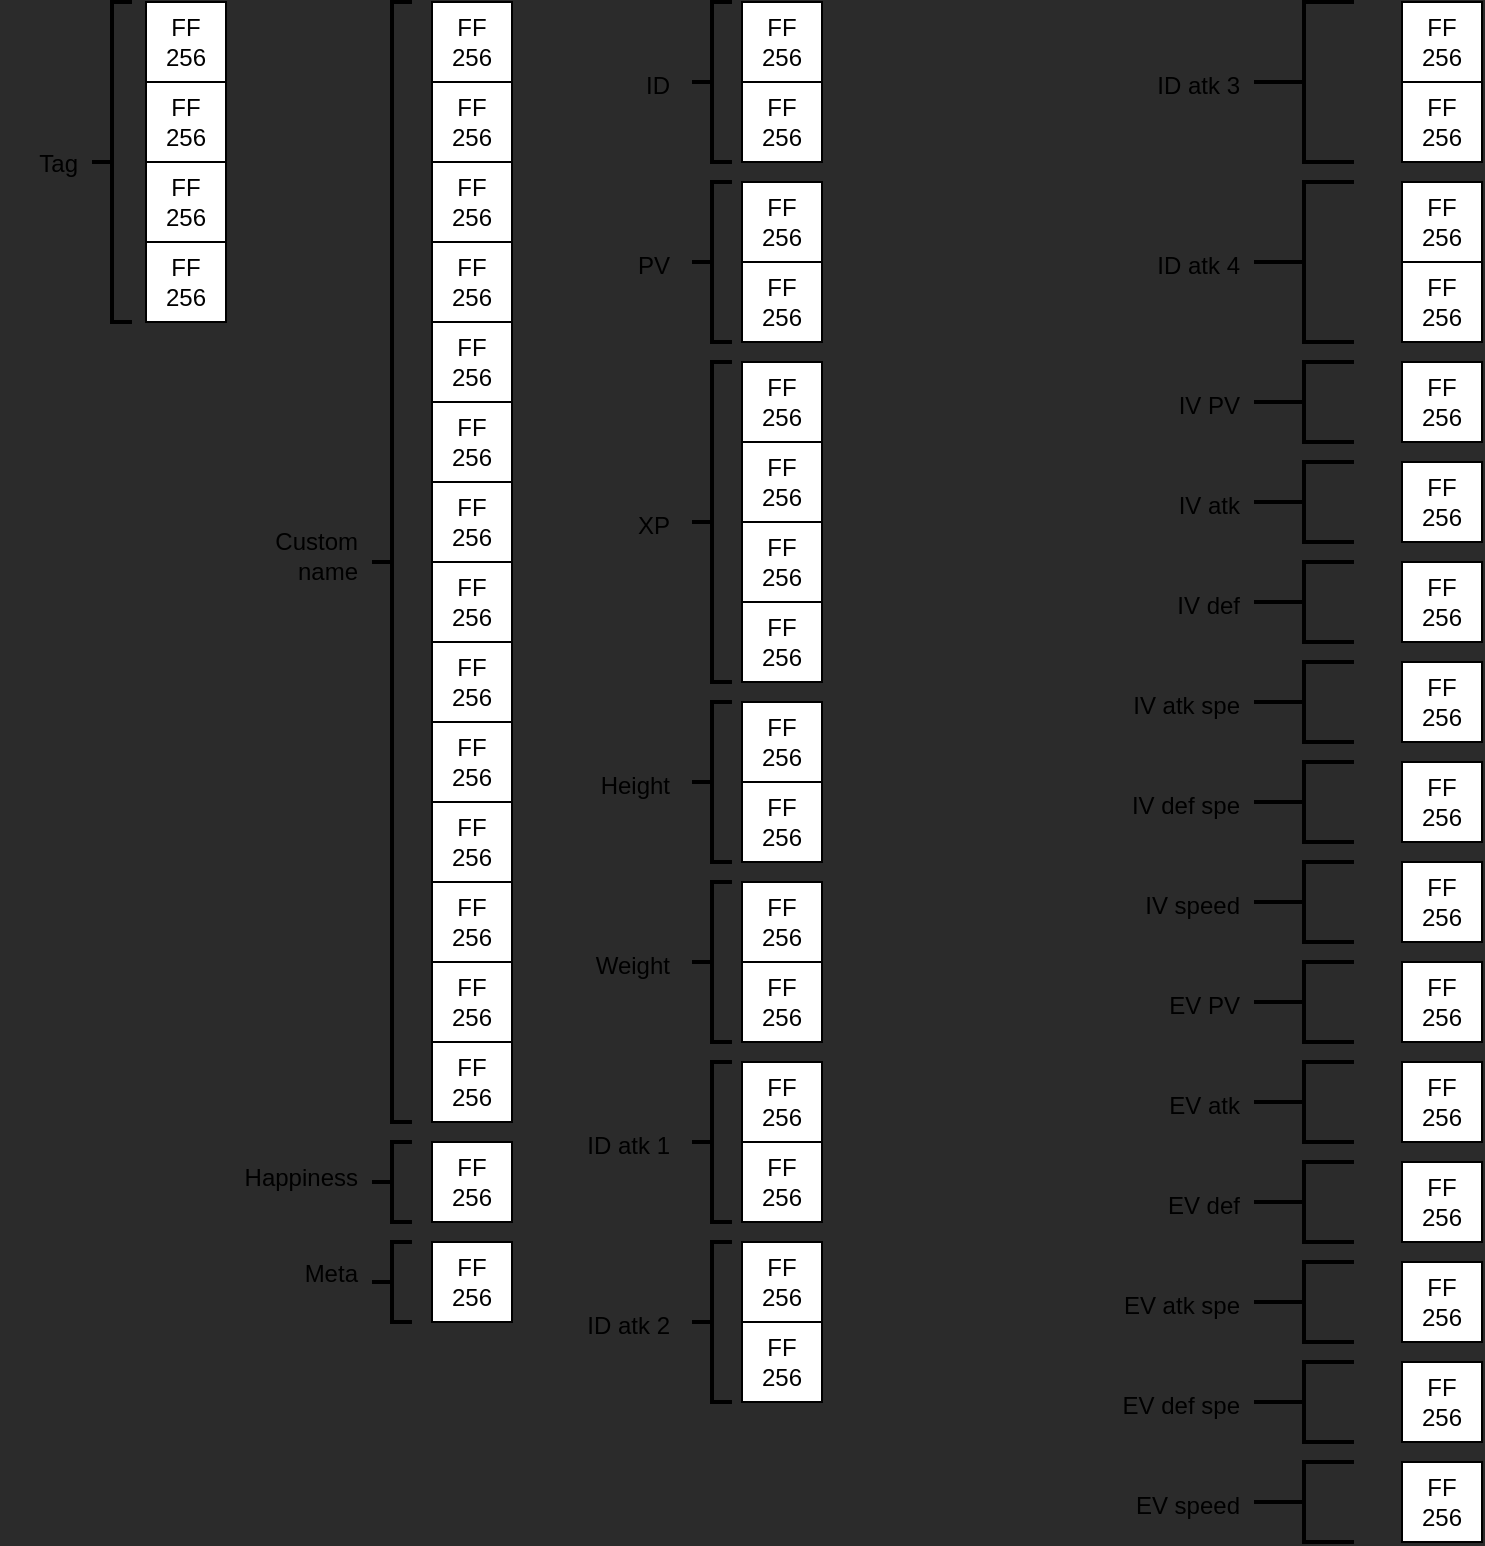<mxfile version="22.1.16" type="device">
  <diagram name="Page-1" id="fNJxJ_ZL7ugiNUzL1Xjg">
    <mxGraphModel dx="2840" dy="1407" grid="1" gridSize="10" guides="1" tooltips="1" connect="1" arrows="1" fold="1" page="0" pageScale="1" pageWidth="827" pageHeight="1169" background="#2b2b2b" math="0" shadow="0">
      <root>
        <mxCell id="0" />
        <mxCell id="1" parent="0" />
        <mxCell id="mfL0TyV-P2WpPhHrdN5V-8" value="FF&lt;br&gt;256" style="whiteSpace=wrap;html=1;aspect=fixed;labelBackgroundColor=none;" parent="1" vertex="1">
          <mxGeometry x="150" y="170" width="40" height="40" as="geometry" />
        </mxCell>
        <mxCell id="mfL0TyV-P2WpPhHrdN5V-9" value="FF&lt;br&gt;256" style="whiteSpace=wrap;html=1;aspect=fixed;labelBackgroundColor=none;" parent="1" vertex="1">
          <mxGeometry x="150" y="210" width="40" height="40" as="geometry" />
        </mxCell>
        <mxCell id="mfL0TyV-P2WpPhHrdN5V-10" value="FF&lt;br&gt;256" style="whiteSpace=wrap;html=1;aspect=fixed;labelBackgroundColor=none;" parent="1" vertex="1">
          <mxGeometry x="150" y="250" width="40" height="40" as="geometry" />
        </mxCell>
        <mxCell id="mfL0TyV-P2WpPhHrdN5V-11" value="FF&lt;br&gt;256" style="whiteSpace=wrap;html=1;aspect=fixed;labelBackgroundColor=none;" parent="1" vertex="1">
          <mxGeometry x="150" y="290" width="40" height="40" as="geometry" />
        </mxCell>
        <mxCell id="mfL0TyV-P2WpPhHrdN5V-16" value="FF&lt;br&gt;256" style="whiteSpace=wrap;html=1;aspect=fixed;labelBackgroundColor=none;" parent="1" vertex="1">
          <mxGeometry x="150" y="330" width="40" height="40" as="geometry" />
        </mxCell>
        <mxCell id="mfL0TyV-P2WpPhHrdN5V-17" value="FF&lt;br&gt;256" style="whiteSpace=wrap;html=1;aspect=fixed;labelBackgroundColor=none;" parent="1" vertex="1">
          <mxGeometry x="150" y="370" width="40" height="40" as="geometry" />
        </mxCell>
        <mxCell id="mfL0TyV-P2WpPhHrdN5V-18" value="FF&lt;br&gt;256" style="whiteSpace=wrap;html=1;aspect=fixed;labelBackgroundColor=none;" parent="1" vertex="1">
          <mxGeometry x="150" y="410" width="40" height="40" as="geometry" />
        </mxCell>
        <mxCell id="mfL0TyV-P2WpPhHrdN5V-19" value="FF&lt;br&gt;256" style="whiteSpace=wrap;html=1;aspect=fixed;labelBackgroundColor=none;" parent="1" vertex="1">
          <mxGeometry x="150" y="450" width="40" height="40" as="geometry" />
        </mxCell>
        <mxCell id="mfL0TyV-P2WpPhHrdN5V-20" value="FF&lt;br&gt;256" style="whiteSpace=wrap;html=1;aspect=fixed;labelBackgroundColor=none;" parent="1" vertex="1">
          <mxGeometry x="150" y="490" width="40" height="40" as="geometry" />
        </mxCell>
        <mxCell id="mfL0TyV-P2WpPhHrdN5V-21" value="FF&lt;br&gt;256" style="whiteSpace=wrap;html=1;aspect=fixed;labelBackgroundColor=none;" parent="1" vertex="1">
          <mxGeometry x="150" y="530" width="40" height="40" as="geometry" />
        </mxCell>
        <mxCell id="mfL0TyV-P2WpPhHrdN5V-22" value="FF&lt;br&gt;256" style="whiteSpace=wrap;html=1;aspect=fixed;labelBackgroundColor=none;" parent="1" vertex="1">
          <mxGeometry x="150" y="580" width="40" height="40" as="geometry" />
        </mxCell>
        <mxCell id="mfL0TyV-P2WpPhHrdN5V-23" value="FF&lt;br&gt;256" style="whiteSpace=wrap;html=1;aspect=fixed;labelBackgroundColor=none;" parent="1" vertex="1">
          <mxGeometry x="150" y="630" width="40" height="40" as="geometry" />
        </mxCell>
        <mxCell id="mfL0TyV-P2WpPhHrdN5V-24" value="" style="strokeWidth=2;html=1;shape=mxgraph.flowchart.annotation_2;align=left;labelPosition=right;pointerEvents=1;labelBackgroundColor=none;" parent="1" vertex="1">
          <mxGeometry x="120" y="10" width="20" height="560" as="geometry" />
        </mxCell>
        <mxCell id="mfL0TyV-P2WpPhHrdN5V-25" value="Custom&lt;br style=&quot;font-size: 12px;&quot;&gt;name" style="text;html=1;align=right;verticalAlign=middle;resizable=0;points=[];autosize=1;strokeColor=none;fillColor=none;labelBackgroundColor=none;fontSize=12;" parent="1" vertex="1">
          <mxGeometry x="54" y="266.75" width="60" height="40" as="geometry" />
        </mxCell>
        <mxCell id="mfL0TyV-P2WpPhHrdN5V-26" value="FF&lt;br&gt;256" style="whiteSpace=wrap;html=1;aspect=fixed;labelBackgroundColor=none;" parent="1" vertex="1">
          <mxGeometry x="305" y="10" width="40" height="40" as="geometry" />
        </mxCell>
        <mxCell id="mfL0TyV-P2WpPhHrdN5V-27" value="FF&lt;br&gt;256" style="whiteSpace=wrap;html=1;aspect=fixed;labelBackgroundColor=none;" parent="1" vertex="1">
          <mxGeometry x="305" y="50" width="40" height="40" as="geometry" />
        </mxCell>
        <mxCell id="mfL0TyV-P2WpPhHrdN5V-28" value="" style="strokeWidth=2;html=1;shape=mxgraph.flowchart.annotation_2;align=left;labelPosition=right;pointerEvents=1;labelBackgroundColor=none;" parent="1" vertex="1">
          <mxGeometry x="280" y="10" width="20" height="80" as="geometry" />
        </mxCell>
        <mxCell id="mfL0TyV-P2WpPhHrdN5V-29" value="ID" style="text;html=1;align=right;verticalAlign=middle;resizable=0;points=[];autosize=1;strokeColor=none;fillColor=none;labelBackgroundColor=none;fontSize=12;" parent="1" vertex="1">
          <mxGeometry x="230" y="37" width="40" height="30" as="geometry" />
        </mxCell>
        <mxCell id="mfL0TyV-P2WpPhHrdN5V-30" value="FF&lt;br&gt;256" style="whiteSpace=wrap;html=1;aspect=fixed;labelBackgroundColor=none;" parent="1" vertex="1">
          <mxGeometry x="305" y="100" width="40" height="40" as="geometry" />
        </mxCell>
        <mxCell id="mfL0TyV-P2WpPhHrdN5V-31" value="FF&lt;br&gt;256" style="whiteSpace=wrap;html=1;aspect=fixed;labelBackgroundColor=none;" parent="1" vertex="1">
          <mxGeometry x="305" y="140" width="40" height="40" as="geometry" />
        </mxCell>
        <mxCell id="mfL0TyV-P2WpPhHrdN5V-32" value="" style="strokeWidth=2;html=1;shape=mxgraph.flowchart.annotation_2;align=left;labelPosition=right;pointerEvents=1;labelBackgroundColor=none;" parent="1" vertex="1">
          <mxGeometry x="280" y="100" width="20" height="80" as="geometry" />
        </mxCell>
        <mxCell id="mfL0TyV-P2WpPhHrdN5V-33" value="PV" style="text;html=1;align=right;verticalAlign=middle;resizable=0;points=[];autosize=1;strokeColor=none;fillColor=none;labelBackgroundColor=none;fontSize=12;" parent="1" vertex="1">
          <mxGeometry x="230" y="127" width="40" height="30" as="geometry" />
        </mxCell>
        <mxCell id="mfL0TyV-P2WpPhHrdN5V-34" value="FF&lt;br&gt;256" style="whiteSpace=wrap;html=1;aspect=fixed;labelBackgroundColor=none;" parent="1" vertex="1">
          <mxGeometry x="305" y="190" width="40" height="40" as="geometry" />
        </mxCell>
        <mxCell id="mfL0TyV-P2WpPhHrdN5V-35" value="FF&lt;br&gt;256" style="whiteSpace=wrap;html=1;aspect=fixed;labelBackgroundColor=none;" parent="1" vertex="1">
          <mxGeometry x="305" y="230" width="40" height="40" as="geometry" />
        </mxCell>
        <mxCell id="mfL0TyV-P2WpPhHrdN5V-36" value="" style="strokeWidth=2;html=1;shape=mxgraph.flowchart.annotation_2;align=left;labelPosition=right;pointerEvents=1;labelBackgroundColor=none;" parent="1" vertex="1">
          <mxGeometry x="280" y="190" width="20" height="160" as="geometry" />
        </mxCell>
        <mxCell id="mfL0TyV-P2WpPhHrdN5V-37" value="XP" style="text;html=1;align=right;verticalAlign=middle;resizable=0;points=[];autosize=1;strokeColor=none;fillColor=none;labelBackgroundColor=none;fontSize=12;" parent="1" vertex="1">
          <mxGeometry x="230" y="257" width="40" height="30" as="geometry" />
        </mxCell>
        <mxCell id="mfL0TyV-P2WpPhHrdN5V-38" value="FF&lt;br&gt;256" style="whiteSpace=wrap;html=1;aspect=fixed;labelBackgroundColor=none;" parent="1" vertex="1">
          <mxGeometry x="305" y="270" width="40" height="40" as="geometry" />
        </mxCell>
        <mxCell id="mfL0TyV-P2WpPhHrdN5V-39" value="FF&lt;br&gt;256" style="whiteSpace=wrap;html=1;aspect=fixed;labelBackgroundColor=none;" parent="1" vertex="1">
          <mxGeometry x="305" y="310" width="40" height="40" as="geometry" />
        </mxCell>
        <mxCell id="mfL0TyV-P2WpPhHrdN5V-40" value="FF&lt;br&gt;256" style="whiteSpace=wrap;html=1;aspect=fixed;labelBackgroundColor=none;" parent="1" vertex="1">
          <mxGeometry x="305" y="360" width="40" height="40" as="geometry" />
        </mxCell>
        <mxCell id="mfL0TyV-P2WpPhHrdN5V-41" value="FF&lt;br&gt;256" style="whiteSpace=wrap;html=1;aspect=fixed;labelBackgroundColor=none;" parent="1" vertex="1">
          <mxGeometry x="305" y="400" width="40" height="40" as="geometry" />
        </mxCell>
        <mxCell id="mfL0TyV-P2WpPhHrdN5V-42" value="" style="strokeWidth=2;html=1;shape=mxgraph.flowchart.annotation_2;align=left;labelPosition=right;pointerEvents=1;labelBackgroundColor=none;" parent="1" vertex="1">
          <mxGeometry x="280" y="360" width="20" height="80" as="geometry" />
        </mxCell>
        <mxCell id="mfL0TyV-P2WpPhHrdN5V-43" value="Height" style="text;html=1;align=right;verticalAlign=middle;resizable=0;points=[];autosize=1;strokeColor=none;fillColor=none;labelBackgroundColor=none;fontSize=12;" parent="1" vertex="1">
          <mxGeometry x="210" y="387" width="60" height="30" as="geometry" />
        </mxCell>
        <mxCell id="mfL0TyV-P2WpPhHrdN5V-44" value="FF&lt;br&gt;256" style="whiteSpace=wrap;html=1;aspect=fixed;labelBackgroundColor=none;" parent="1" vertex="1">
          <mxGeometry x="305" y="450" width="40" height="40" as="geometry" />
        </mxCell>
        <mxCell id="mfL0TyV-P2WpPhHrdN5V-45" value="FF&lt;br&gt;256" style="whiteSpace=wrap;html=1;aspect=fixed;labelBackgroundColor=none;" parent="1" vertex="1">
          <mxGeometry x="305" y="490" width="40" height="40" as="geometry" />
        </mxCell>
        <mxCell id="mfL0TyV-P2WpPhHrdN5V-46" value="" style="strokeWidth=2;html=1;shape=mxgraph.flowchart.annotation_2;align=left;labelPosition=right;pointerEvents=1;labelBackgroundColor=none;" parent="1" vertex="1">
          <mxGeometry x="280" y="450" width="20" height="80" as="geometry" />
        </mxCell>
        <mxCell id="mfL0TyV-P2WpPhHrdN5V-47" value="Weight" style="text;html=1;align=right;verticalAlign=middle;resizable=0;points=[];autosize=1;strokeColor=none;fillColor=none;labelBackgroundColor=none;fontSize=12;" parent="1" vertex="1">
          <mxGeometry x="210" y="477" width="60" height="30" as="geometry" />
        </mxCell>
        <mxCell id="mfL0TyV-P2WpPhHrdN5V-48" value="FF&lt;br&gt;256" style="whiteSpace=wrap;html=1;aspect=fixed;labelBackgroundColor=none;" parent="1" vertex="1">
          <mxGeometry x="305" y="540" width="40" height="40" as="geometry" />
        </mxCell>
        <mxCell id="mfL0TyV-P2WpPhHrdN5V-49" value="FF&lt;br&gt;256" style="whiteSpace=wrap;html=1;aspect=fixed;labelBackgroundColor=none;" parent="1" vertex="1">
          <mxGeometry x="305" y="580" width="40" height="40" as="geometry" />
        </mxCell>
        <mxCell id="mfL0TyV-P2WpPhHrdN5V-50" value="" style="strokeWidth=2;html=1;shape=mxgraph.flowchart.annotation_2;align=left;labelPosition=right;pointerEvents=1;labelBackgroundColor=none;" parent="1" vertex="1">
          <mxGeometry x="280" y="540" width="20" height="80" as="geometry" />
        </mxCell>
        <mxCell id="mfL0TyV-P2WpPhHrdN5V-51" value="ID atk 1" style="text;html=1;align=right;verticalAlign=middle;resizable=0;points=[];autosize=1;strokeColor=none;fillColor=none;labelBackgroundColor=none;fontSize=12;" parent="1" vertex="1">
          <mxGeometry x="210" y="567" width="60" height="30" as="geometry" />
        </mxCell>
        <mxCell id="mfL0TyV-P2WpPhHrdN5V-52" value="FF&lt;br&gt;256" style="whiteSpace=wrap;html=1;aspect=fixed;labelBackgroundColor=none;" parent="1" vertex="1">
          <mxGeometry x="305" y="630" width="40" height="40" as="geometry" />
        </mxCell>
        <mxCell id="mfL0TyV-P2WpPhHrdN5V-53" value="FF&lt;br&gt;256" style="whiteSpace=wrap;html=1;aspect=fixed;labelBackgroundColor=none;" parent="1" vertex="1">
          <mxGeometry x="305" y="670" width="40" height="40" as="geometry" />
        </mxCell>
        <mxCell id="mfL0TyV-P2WpPhHrdN5V-54" value="" style="strokeWidth=2;html=1;shape=mxgraph.flowchart.annotation_2;align=left;labelPosition=right;pointerEvents=1;labelBackgroundColor=none;" parent="1" vertex="1">
          <mxGeometry x="280" y="630" width="20" height="80" as="geometry" />
        </mxCell>
        <mxCell id="mfL0TyV-P2WpPhHrdN5V-55" value="ID atk 2" style="text;html=1;align=right;verticalAlign=middle;resizable=0;points=[];autosize=1;strokeColor=none;fillColor=none;labelBackgroundColor=none;fontSize=12;" parent="1" vertex="1">
          <mxGeometry x="210" y="657" width="60" height="30" as="geometry" />
        </mxCell>
        <mxCell id="mfL0TyV-P2WpPhHrdN5V-56" value="FF&lt;br&gt;256" style="whiteSpace=wrap;html=1;aspect=fixed;labelBackgroundColor=none;" parent="1" vertex="1">
          <mxGeometry x="635" y="10" width="40" height="40" as="geometry" />
        </mxCell>
        <mxCell id="mfL0TyV-P2WpPhHrdN5V-57" value="FF&lt;br&gt;256" style="whiteSpace=wrap;html=1;aspect=fixed;labelBackgroundColor=none;" parent="1" vertex="1">
          <mxGeometry x="635" y="50" width="40" height="40" as="geometry" />
        </mxCell>
        <mxCell id="mfL0TyV-P2WpPhHrdN5V-58" value="" style="strokeWidth=2;html=1;shape=mxgraph.flowchart.annotation_2;align=left;labelPosition=right;pointerEvents=1;labelBackgroundColor=none;" parent="1" vertex="1">
          <mxGeometry x="561" y="10" width="50" height="80" as="geometry" />
        </mxCell>
        <mxCell id="mfL0TyV-P2WpPhHrdN5V-59" value="ID atk 3" style="text;html=1;align=right;verticalAlign=middle;resizable=0;points=[];autosize=1;strokeColor=none;fillColor=none;labelBackgroundColor=none;fontSize=12;" parent="1" vertex="1">
          <mxGeometry x="495" y="37" width="60" height="30" as="geometry" />
        </mxCell>
        <mxCell id="mfL0TyV-P2WpPhHrdN5V-60" value="FF&lt;br&gt;256" style="whiteSpace=wrap;html=1;aspect=fixed;labelBackgroundColor=none;" parent="1" vertex="1">
          <mxGeometry x="635" y="100" width="40" height="40" as="geometry" />
        </mxCell>
        <mxCell id="mfL0TyV-P2WpPhHrdN5V-61" value="FF&lt;br&gt;256" style="whiteSpace=wrap;html=1;aspect=fixed;labelBackgroundColor=none;" parent="1" vertex="1">
          <mxGeometry x="635" y="140" width="40" height="40" as="geometry" />
        </mxCell>
        <mxCell id="mfL0TyV-P2WpPhHrdN5V-62" value="" style="strokeWidth=2;html=1;shape=mxgraph.flowchart.annotation_2;align=left;labelPosition=right;pointerEvents=1;labelBackgroundColor=none;" parent="1" vertex="1">
          <mxGeometry x="561" y="100" width="50" height="80" as="geometry" />
        </mxCell>
        <mxCell id="mfL0TyV-P2WpPhHrdN5V-63" value="ID atk 4" style="text;html=1;align=right;verticalAlign=middle;resizable=0;points=[];autosize=1;strokeColor=none;fillColor=none;labelBackgroundColor=none;fontSize=12;" parent="1" vertex="1">
          <mxGeometry x="495" y="127" width="60" height="30" as="geometry" />
        </mxCell>
        <mxCell id="mfL0TyV-P2WpPhHrdN5V-64" value="FF&lt;br&gt;256" style="whiteSpace=wrap;html=1;aspect=fixed;labelBackgroundColor=none;" parent="1" vertex="1">
          <mxGeometry x="635" y="190" width="40" height="40" as="geometry" />
        </mxCell>
        <mxCell id="mfL0TyV-P2WpPhHrdN5V-66" value="" style="strokeWidth=2;html=1;shape=mxgraph.flowchart.annotation_2;align=left;labelPosition=right;pointerEvents=1;labelBackgroundColor=none;" parent="1" vertex="1">
          <mxGeometry x="561" y="190" width="50" height="40" as="geometry" />
        </mxCell>
        <mxCell id="mfL0TyV-P2WpPhHrdN5V-67" value="IV PV" style="text;html=1;align=right;verticalAlign=middle;resizable=0;points=[];autosize=1;strokeColor=none;fillColor=none;labelBackgroundColor=none;fontSize=12;" parent="1" vertex="1">
          <mxGeometry x="505" y="197" width="50" height="30" as="geometry" />
        </mxCell>
        <mxCell id="mfL0TyV-P2WpPhHrdN5V-68" value="FF&lt;br&gt;256" style="whiteSpace=wrap;html=1;aspect=fixed;labelBackgroundColor=none;" parent="1" vertex="1">
          <mxGeometry x="635" y="240" width="40" height="40" as="geometry" />
        </mxCell>
        <mxCell id="mfL0TyV-P2WpPhHrdN5V-69" value="" style="strokeWidth=2;html=1;shape=mxgraph.flowchart.annotation_2;align=left;labelPosition=right;pointerEvents=1;labelBackgroundColor=none;" parent="1" vertex="1">
          <mxGeometry x="561" y="240" width="50" height="40" as="geometry" />
        </mxCell>
        <mxCell id="mfL0TyV-P2WpPhHrdN5V-70" value="IV atk" style="text;html=1;align=right;verticalAlign=middle;resizable=0;points=[];autosize=1;strokeColor=none;fillColor=none;labelBackgroundColor=none;fontSize=12;" parent="1" vertex="1">
          <mxGeometry x="505" y="247" width="50" height="30" as="geometry" />
        </mxCell>
        <mxCell id="mfL0TyV-P2WpPhHrdN5V-71" value="FF&lt;br&gt;256" style="whiteSpace=wrap;html=1;aspect=fixed;labelBackgroundColor=none;" parent="1" vertex="1">
          <mxGeometry x="635" y="290" width="40" height="40" as="geometry" />
        </mxCell>
        <mxCell id="mfL0TyV-P2WpPhHrdN5V-72" value="" style="strokeWidth=2;html=1;shape=mxgraph.flowchart.annotation_2;align=left;labelPosition=right;pointerEvents=1;labelBackgroundColor=none;" parent="1" vertex="1">
          <mxGeometry x="561" y="290" width="50" height="40" as="geometry" />
        </mxCell>
        <mxCell id="mfL0TyV-P2WpPhHrdN5V-73" value="IV def" style="text;html=1;align=right;verticalAlign=middle;resizable=0;points=[];autosize=1;strokeColor=none;fillColor=none;labelBackgroundColor=none;fontSize=12;" parent="1" vertex="1">
          <mxGeometry x="505" y="297" width="50" height="30" as="geometry" />
        </mxCell>
        <mxCell id="mfL0TyV-P2WpPhHrdN5V-78" value="FF&lt;br&gt;256" style="whiteSpace=wrap;html=1;aspect=fixed;labelBackgroundColor=none;" parent="1" vertex="1">
          <mxGeometry x="635" y="340" width="40" height="40" as="geometry" />
        </mxCell>
        <mxCell id="mfL0TyV-P2WpPhHrdN5V-79" value="" style="strokeWidth=2;html=1;shape=mxgraph.flowchart.annotation_2;align=left;labelPosition=right;pointerEvents=1;labelBackgroundColor=none;" parent="1" vertex="1">
          <mxGeometry x="561" y="340" width="50" height="40" as="geometry" />
        </mxCell>
        <mxCell id="mfL0TyV-P2WpPhHrdN5V-80" value="IV atk spe" style="text;html=1;align=right;verticalAlign=middle;resizable=0;points=[];autosize=1;strokeColor=none;fillColor=none;labelBackgroundColor=none;fontSize=12;" parent="1" vertex="1">
          <mxGeometry x="475" y="347" width="80" height="30" as="geometry" />
        </mxCell>
        <mxCell id="mfL0TyV-P2WpPhHrdN5V-81" value="FF&lt;br&gt;256" style="whiteSpace=wrap;html=1;aspect=fixed;labelBackgroundColor=none;" parent="1" vertex="1">
          <mxGeometry x="635" y="390" width="40" height="40" as="geometry" />
        </mxCell>
        <mxCell id="mfL0TyV-P2WpPhHrdN5V-82" value="" style="strokeWidth=2;html=1;shape=mxgraph.flowchart.annotation_2;align=left;labelPosition=right;pointerEvents=1;labelBackgroundColor=none;" parent="1" vertex="1">
          <mxGeometry x="561" y="390" width="50" height="40" as="geometry" />
        </mxCell>
        <mxCell id="mfL0TyV-P2WpPhHrdN5V-83" value="IV def spe" style="text;html=1;align=right;verticalAlign=middle;resizable=0;points=[];autosize=1;strokeColor=none;fillColor=none;labelBackgroundColor=none;fontSize=12;" parent="1" vertex="1">
          <mxGeometry x="475" y="397" width="80" height="30" as="geometry" />
        </mxCell>
        <mxCell id="mfL0TyV-P2WpPhHrdN5V-84" value="FF&lt;br&gt;256" style="whiteSpace=wrap;html=1;aspect=fixed;labelBackgroundColor=none;" parent="1" vertex="1">
          <mxGeometry x="635" y="440" width="40" height="40" as="geometry" />
        </mxCell>
        <mxCell id="mfL0TyV-P2WpPhHrdN5V-85" value="" style="strokeWidth=2;html=1;shape=mxgraph.flowchart.annotation_2;align=left;labelPosition=right;pointerEvents=1;labelBackgroundColor=none;" parent="1" vertex="1">
          <mxGeometry x="561" y="440" width="50" height="40" as="geometry" />
        </mxCell>
        <mxCell id="mfL0TyV-P2WpPhHrdN5V-86" value="IV speed" style="text;html=1;align=right;verticalAlign=middle;resizable=0;points=[];autosize=1;strokeColor=none;fillColor=none;labelBackgroundColor=none;fontSize=12;" parent="1" vertex="1">
          <mxGeometry x="485" y="447" width="70" height="30" as="geometry" />
        </mxCell>
        <mxCell id="mfL0TyV-P2WpPhHrdN5V-87" value="FF&lt;br&gt;256" style="whiteSpace=wrap;html=1;aspect=fixed;labelBackgroundColor=none;" parent="1" vertex="1">
          <mxGeometry x="635" y="490" width="40" height="40" as="geometry" />
        </mxCell>
        <mxCell id="mfL0TyV-P2WpPhHrdN5V-88" value="" style="strokeWidth=2;html=1;shape=mxgraph.flowchart.annotation_2;align=left;labelPosition=right;pointerEvents=1;labelBackgroundColor=none;" parent="1" vertex="1">
          <mxGeometry x="561" y="490" width="50" height="40" as="geometry" />
        </mxCell>
        <mxCell id="mfL0TyV-P2WpPhHrdN5V-89" value="EV PV" style="text;html=1;align=right;verticalAlign=middle;resizable=0;points=[];autosize=1;strokeColor=none;fillColor=none;labelBackgroundColor=none;fontSize=12;" parent="1" vertex="1">
          <mxGeometry x="495" y="497" width="60" height="30" as="geometry" />
        </mxCell>
        <mxCell id="mfL0TyV-P2WpPhHrdN5V-90" value="FF&lt;br&gt;256" style="whiteSpace=wrap;html=1;aspect=fixed;labelBackgroundColor=none;" parent="1" vertex="1">
          <mxGeometry x="635" y="540" width="40" height="40" as="geometry" />
        </mxCell>
        <mxCell id="mfL0TyV-P2WpPhHrdN5V-91" value="" style="strokeWidth=2;html=1;shape=mxgraph.flowchart.annotation_2;align=left;labelPosition=right;pointerEvents=1;labelBackgroundColor=none;" parent="1" vertex="1">
          <mxGeometry x="561" y="540" width="50" height="40" as="geometry" />
        </mxCell>
        <mxCell id="mfL0TyV-P2WpPhHrdN5V-92" value="EV atk" style="text;html=1;align=right;verticalAlign=middle;resizable=0;points=[];autosize=1;strokeColor=none;fillColor=none;labelBackgroundColor=none;fontSize=12;" parent="1" vertex="1">
          <mxGeometry x="495" y="547" width="60" height="30" as="geometry" />
        </mxCell>
        <mxCell id="mfL0TyV-P2WpPhHrdN5V-93" value="FF&lt;br&gt;256" style="whiteSpace=wrap;html=1;aspect=fixed;labelBackgroundColor=none;" parent="1" vertex="1">
          <mxGeometry x="635" y="590" width="40" height="40" as="geometry" />
        </mxCell>
        <mxCell id="mfL0TyV-P2WpPhHrdN5V-94" value="" style="strokeWidth=2;html=1;shape=mxgraph.flowchart.annotation_2;align=left;labelPosition=right;pointerEvents=1;labelBackgroundColor=none;" parent="1" vertex="1">
          <mxGeometry x="561" y="590" width="50" height="40" as="geometry" />
        </mxCell>
        <mxCell id="mfL0TyV-P2WpPhHrdN5V-95" value="EV def" style="text;html=1;align=right;verticalAlign=middle;resizable=0;points=[];autosize=1;strokeColor=none;fillColor=none;labelBackgroundColor=none;fontSize=12;" parent="1" vertex="1">
          <mxGeometry x="495" y="597" width="60" height="30" as="geometry" />
        </mxCell>
        <mxCell id="mfL0TyV-P2WpPhHrdN5V-96" value="FF&lt;br&gt;256" style="whiteSpace=wrap;html=1;aspect=fixed;labelBackgroundColor=none;" parent="1" vertex="1">
          <mxGeometry x="635" y="640" width="40" height="40" as="geometry" />
        </mxCell>
        <mxCell id="mfL0TyV-P2WpPhHrdN5V-97" value="" style="strokeWidth=2;html=1;shape=mxgraph.flowchart.annotation_2;align=left;labelPosition=right;pointerEvents=1;labelBackgroundColor=none;" parent="1" vertex="1">
          <mxGeometry x="561" y="640" width="50" height="40" as="geometry" />
        </mxCell>
        <mxCell id="mfL0TyV-P2WpPhHrdN5V-98" value="FF&lt;br&gt;256" style="whiteSpace=wrap;html=1;aspect=fixed;labelBackgroundColor=none;" parent="1" vertex="1">
          <mxGeometry x="635" y="690" width="40" height="40" as="geometry" />
        </mxCell>
        <mxCell id="mfL0TyV-P2WpPhHrdN5V-99" value="" style="strokeWidth=2;html=1;shape=mxgraph.flowchart.annotation_2;align=left;labelPosition=right;pointerEvents=1;labelBackgroundColor=none;" parent="1" vertex="1">
          <mxGeometry x="561" y="690" width="50" height="40" as="geometry" />
        </mxCell>
        <mxCell id="mfL0TyV-P2WpPhHrdN5V-100" value="FF&lt;br&gt;256" style="whiteSpace=wrap;html=1;aspect=fixed;labelBackgroundColor=none;" parent="1" vertex="1">
          <mxGeometry x="635" y="740" width="40" height="40" as="geometry" />
        </mxCell>
        <mxCell id="mfL0TyV-P2WpPhHrdN5V-101" value="" style="strokeWidth=2;html=1;shape=mxgraph.flowchart.annotation_2;align=left;labelPosition=right;pointerEvents=1;labelBackgroundColor=none;" parent="1" vertex="1">
          <mxGeometry x="561" y="740" width="50" height="40" as="geometry" />
        </mxCell>
        <mxCell id="mfL0TyV-P2WpPhHrdN5V-102" value="EV atk spe" style="text;html=1;align=right;verticalAlign=middle;resizable=0;points=[];autosize=1;strokeColor=none;fillColor=none;labelBackgroundColor=none;fontSize=12;" parent="1" vertex="1">
          <mxGeometry x="475" y="647" width="80" height="30" as="geometry" />
        </mxCell>
        <mxCell id="mfL0TyV-P2WpPhHrdN5V-103" value="EV def spe" style="text;html=1;align=right;verticalAlign=middle;resizable=0;points=[];autosize=1;strokeColor=none;fillColor=none;labelBackgroundColor=none;fontSize=12;" parent="1" vertex="1">
          <mxGeometry x="475" y="697" width="80" height="30" as="geometry" />
        </mxCell>
        <mxCell id="mfL0TyV-P2WpPhHrdN5V-104" value="EV speed" style="text;html=1;align=right;verticalAlign=middle;resizable=0;points=[];autosize=1;strokeColor=none;fillColor=none;labelBackgroundColor=none;fontSize=12;" parent="1" vertex="1">
          <mxGeometry x="475" y="747" width="80" height="30" as="geometry" />
        </mxCell>
        <mxCell id="EzLNX4KlcgkMV2vG-WTn-15" value="FF&lt;br&gt;256" style="whiteSpace=wrap;html=1;aspect=fixed;labelBackgroundColor=none;" parent="1" vertex="1">
          <mxGeometry x="7" y="10" width="40" height="40" as="geometry" />
        </mxCell>
        <mxCell id="EzLNX4KlcgkMV2vG-WTn-16" value="FF&lt;br&gt;256" style="whiteSpace=wrap;html=1;aspect=fixed;labelBackgroundColor=none;" parent="1" vertex="1">
          <mxGeometry x="7" y="50" width="40" height="40" as="geometry" />
        </mxCell>
        <mxCell id="EzLNX4KlcgkMV2vG-WTn-17" value="FF&lt;br&gt;256" style="whiteSpace=wrap;html=1;aspect=fixed;labelBackgroundColor=none;" parent="1" vertex="1">
          <mxGeometry x="7" y="90" width="40" height="40" as="geometry" />
        </mxCell>
        <mxCell id="EzLNX4KlcgkMV2vG-WTn-18" value="FF&lt;br&gt;256" style="whiteSpace=wrap;html=1;aspect=fixed;labelBackgroundColor=none;" parent="1" vertex="1">
          <mxGeometry x="7" y="130" width="40" height="40" as="geometry" />
        </mxCell>
        <mxCell id="EzLNX4KlcgkMV2vG-WTn-19" value="" style="strokeWidth=2;html=1;shape=mxgraph.flowchart.annotation_2;align=left;labelPosition=right;pointerEvents=1;labelBackgroundColor=none;" parent="1" vertex="1">
          <mxGeometry x="-20" y="10" width="20" height="160" as="geometry" />
        </mxCell>
        <mxCell id="EzLNX4KlcgkMV2vG-WTn-20" value="Tag" style="text;html=1;align=right;verticalAlign=middle;resizable=0;points=[];autosize=1;strokeColor=none;fillColor=none;labelBackgroundColor=none;fontSize=12;" parent="1" vertex="1">
          <mxGeometry x="-66" y="75.5" width="40" height="30" as="geometry" />
        </mxCell>
        <mxCell id="EzLNX4KlcgkMV2vG-WTn-24" value="FF&lt;br&gt;256" style="whiteSpace=wrap;html=1;aspect=fixed;labelBackgroundColor=none;" parent="1" vertex="1">
          <mxGeometry x="150" y="130" width="40" height="40" as="geometry" />
        </mxCell>
        <mxCell id="EzLNX4KlcgkMV2vG-WTn-25" value="FF&lt;br&gt;256" style="whiteSpace=wrap;html=1;aspect=fixed;labelBackgroundColor=none;" parent="1" vertex="1">
          <mxGeometry x="150" y="90" width="40" height="40" as="geometry" />
        </mxCell>
        <mxCell id="EzLNX4KlcgkMV2vG-WTn-26" value="FF&lt;br&gt;256" style="whiteSpace=wrap;html=1;aspect=fixed;labelBackgroundColor=none;" parent="1" vertex="1">
          <mxGeometry x="150" y="50" width="40" height="40" as="geometry" />
        </mxCell>
        <mxCell id="EzLNX4KlcgkMV2vG-WTn-27" value="FF&lt;br&gt;256" style="whiteSpace=wrap;html=1;aspect=fixed;labelBackgroundColor=none;" parent="1" vertex="1">
          <mxGeometry x="150" y="10" width="40" height="40" as="geometry" />
        </mxCell>
        <mxCell id="wN1BnI0OUt89YUy-YWgy-1" value="" style="strokeWidth=2;html=1;shape=mxgraph.flowchart.annotation_2;align=left;labelPosition=right;pointerEvents=1;labelBackgroundColor=none;" parent="1" vertex="1">
          <mxGeometry x="120" y="580" width="20" height="40" as="geometry" />
        </mxCell>
        <mxCell id="wN1BnI0OUt89YUy-YWgy-2" value="Happiness" style="text;html=1;align=right;verticalAlign=middle;resizable=0;points=[];autosize=1;strokeColor=none;fillColor=none;labelBackgroundColor=none;fontSize=12;" parent="1" vertex="1">
          <mxGeometry x="34" y="582.75" width="80" height="30" as="geometry" />
        </mxCell>
        <mxCell id="xdNcesQXWwHP4Eqz2SC2-2" value="" style="strokeWidth=2;html=1;shape=mxgraph.flowchart.annotation_2;align=left;labelPosition=right;pointerEvents=1;labelBackgroundColor=none;" vertex="1" parent="1">
          <mxGeometry x="120" y="630" width="20" height="40" as="geometry" />
        </mxCell>
        <mxCell id="xdNcesQXWwHP4Eqz2SC2-3" value="Meta" style="text;html=1;align=right;verticalAlign=middle;resizable=0;points=[];autosize=1;strokeColor=none;fillColor=none;labelBackgroundColor=none;fontSize=12;" vertex="1" parent="1">
          <mxGeometry x="64" y="631.25" width="50" height="30" as="geometry" />
        </mxCell>
      </root>
    </mxGraphModel>
  </diagram>
</mxfile>
